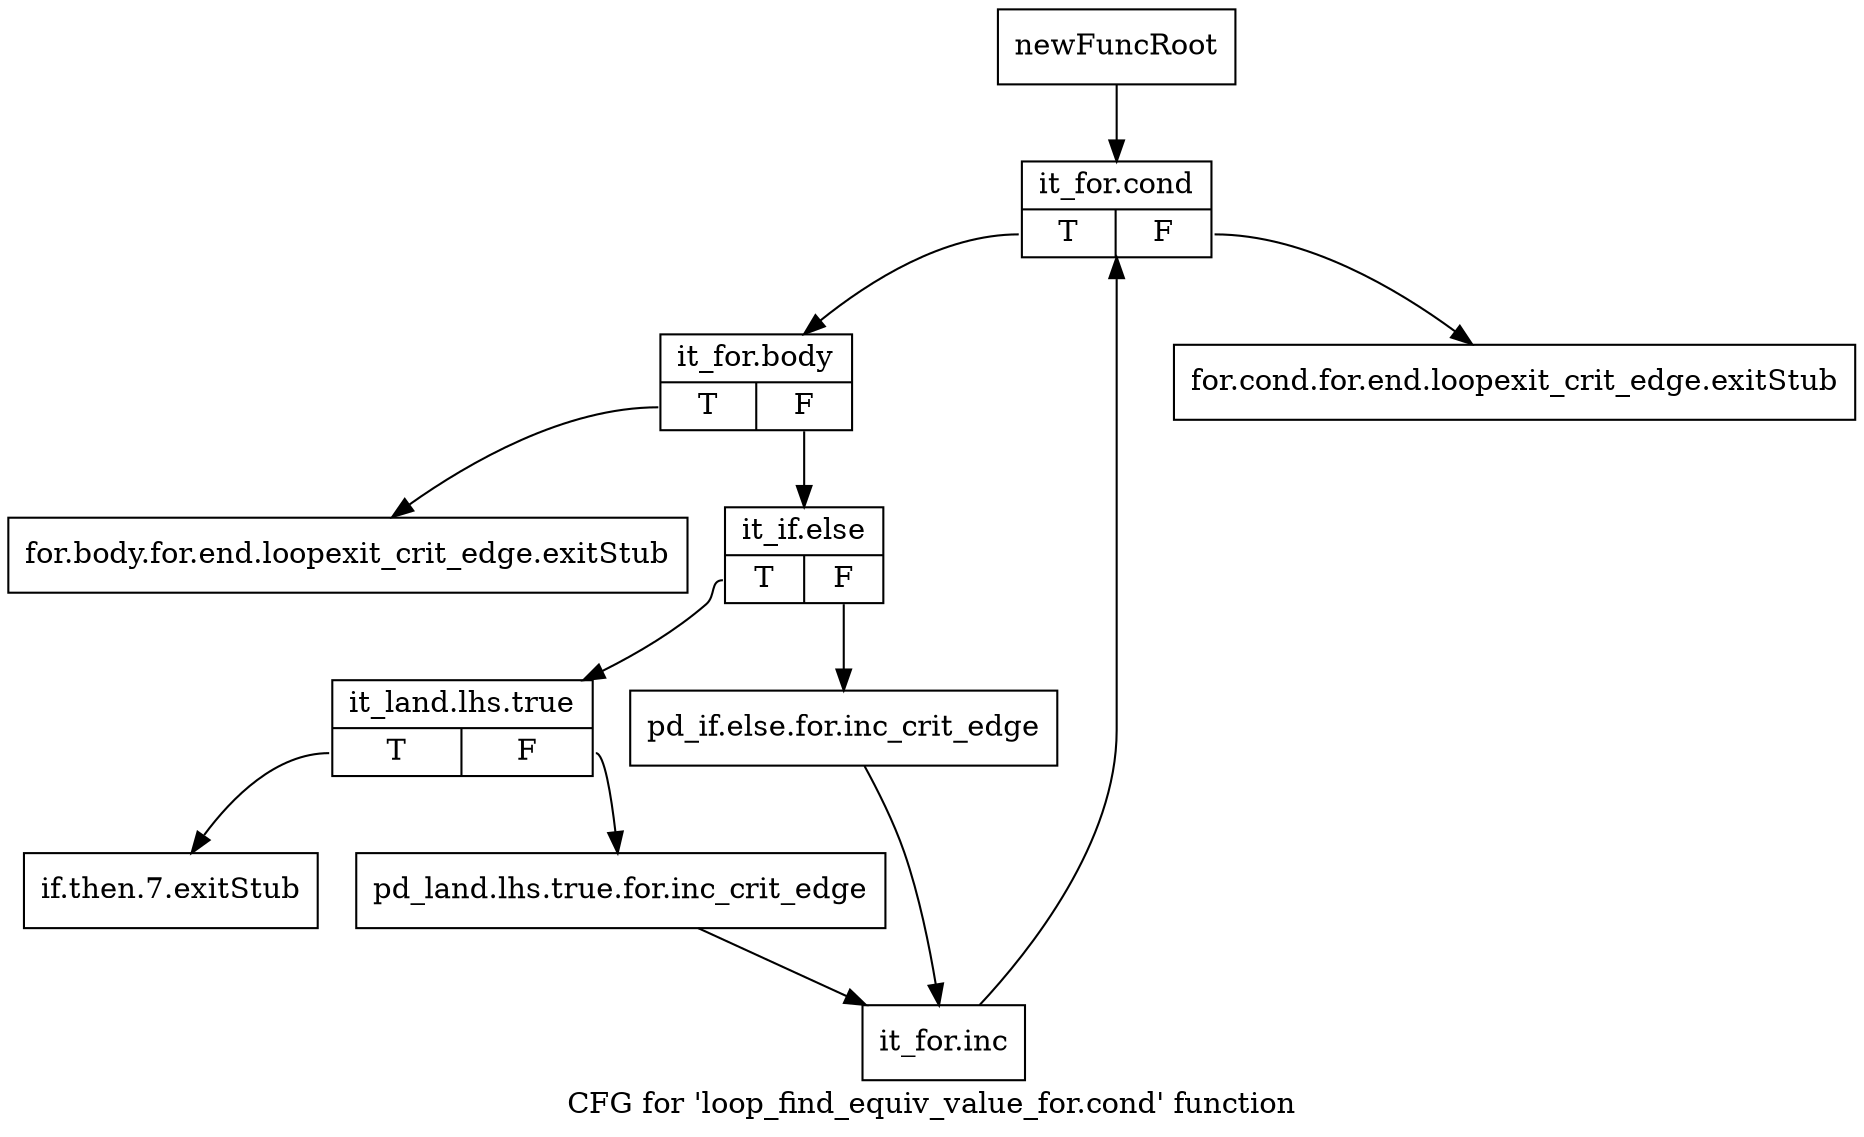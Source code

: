 digraph "CFG for 'loop_find_equiv_value_for.cond' function" {
	label="CFG for 'loop_find_equiv_value_for.cond' function";

	Node0xc608a10 [shape=record,label="{newFuncRoot}"];
	Node0xc608a10 -> Node0xc608b50;
	Node0xc608a60 [shape=record,label="{for.cond.for.end.loopexit_crit_edge.exitStub}"];
	Node0xc608ab0 [shape=record,label="{for.body.for.end.loopexit_crit_edge.exitStub}"];
	Node0xc608b00 [shape=record,label="{if.then.7.exitStub}"];
	Node0xc608b50 [shape=record,label="{it_for.cond|{<s0>T|<s1>F}}"];
	Node0xc608b50:s0 -> Node0xc608ba0;
	Node0xc608b50:s1 -> Node0xc608a60;
	Node0xc608ba0 [shape=record,label="{it_for.body|{<s0>T|<s1>F}}"];
	Node0xc608ba0:s0 -> Node0xc608ab0;
	Node0xc608ba0:s1 -> Node0xc608bf0;
	Node0xc608bf0 [shape=record,label="{it_if.else|{<s0>T|<s1>F}}"];
	Node0xc608bf0:s0 -> Node0xc608c90;
	Node0xc608bf0:s1 -> Node0xc608c40;
	Node0xc608c40 [shape=record,label="{pd_if.else.for.inc_crit_edge}"];
	Node0xc608c40 -> Node0xc608d30;
	Node0xc608c90 [shape=record,label="{it_land.lhs.true|{<s0>T|<s1>F}}"];
	Node0xc608c90:s0 -> Node0xc608b00;
	Node0xc608c90:s1 -> Node0xc608ce0;
	Node0xc608ce0 [shape=record,label="{pd_land.lhs.true.for.inc_crit_edge}"];
	Node0xc608ce0 -> Node0xc608d30;
	Node0xc608d30 [shape=record,label="{it_for.inc}"];
	Node0xc608d30 -> Node0xc608b50;
}
